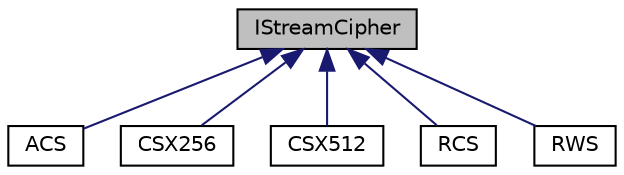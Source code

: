 digraph "IStreamCipher"
{
 // LATEX_PDF_SIZE
  edge [fontname="Helvetica",fontsize="10",labelfontname="Helvetica",labelfontsize="10"];
  node [fontname="Helvetica",fontsize="10",shape=record];
  Node1 [label="IStreamCipher",height=0.2,width=0.4,color="black", fillcolor="grey75", style="filled", fontcolor="black",tooltip="The stream-cipher virtual interface class."];
  Node1 -> Node2 [dir="back",color="midnightblue",fontsize="10",style="solid",fontname="Helvetica"];
  Node2 [label="ACS",height=0.2,width=0.4,color="black", fillcolor="white", style="filled",URL="$class_a_c_s.html",tooltip="An AES-NI implementation of the Rijndael symmetric 256-bit block-cipher, operating in a Little-Endian..."];
  Node1 -> Node3 [dir="back",color="midnightblue",fontsize="10",style="solid",fontname="Helvetica"];
  Node3 [label="CSX256",height=0.2,width=0.4,color="black", fillcolor="white", style="filled",URL="$class_c_s_x256.html",tooltip="A parallelized and vectorized ChaCha-256 20-round stream cipher [CSX256] implementation."];
  Node1 -> Node4 [dir="back",color="midnightblue",fontsize="10",style="solid",fontname="Helvetica"];
  Node4 [label="CSX512",height=0.2,width=0.4,color="black", fillcolor="white", style="filled",URL="$class_c_s_x512.html",tooltip="An [EXPERIMENTAL] parallelized and vectorized 64-bit 40-round stream cipher [CSX512] implementation b..."];
  Node1 -> Node5 [dir="back",color="midnightblue",fontsize="10",style="solid",fontname="Helvetica"];
  Node5 [label="RCS",height=0.2,width=0.4,color="black", fillcolor="white", style="filled",URL="$class_r_c_s.html",tooltip="Rijndael-256 authenticated Cryptographic Streamcipher.  An implementation of the Rijndael symmetric 2..."];
  Node1 -> Node6 [dir="back",color="midnightblue",fontsize="10",style="solid",fontname="Helvetica"];
  Node6 [label="RWS",height=0.2,width=0.4,color="black", fillcolor="white", style="filled",URL="$class_r_w_s.html",tooltip="The Rijndael-512 wide-block based authenticated stream cipher."];
}
